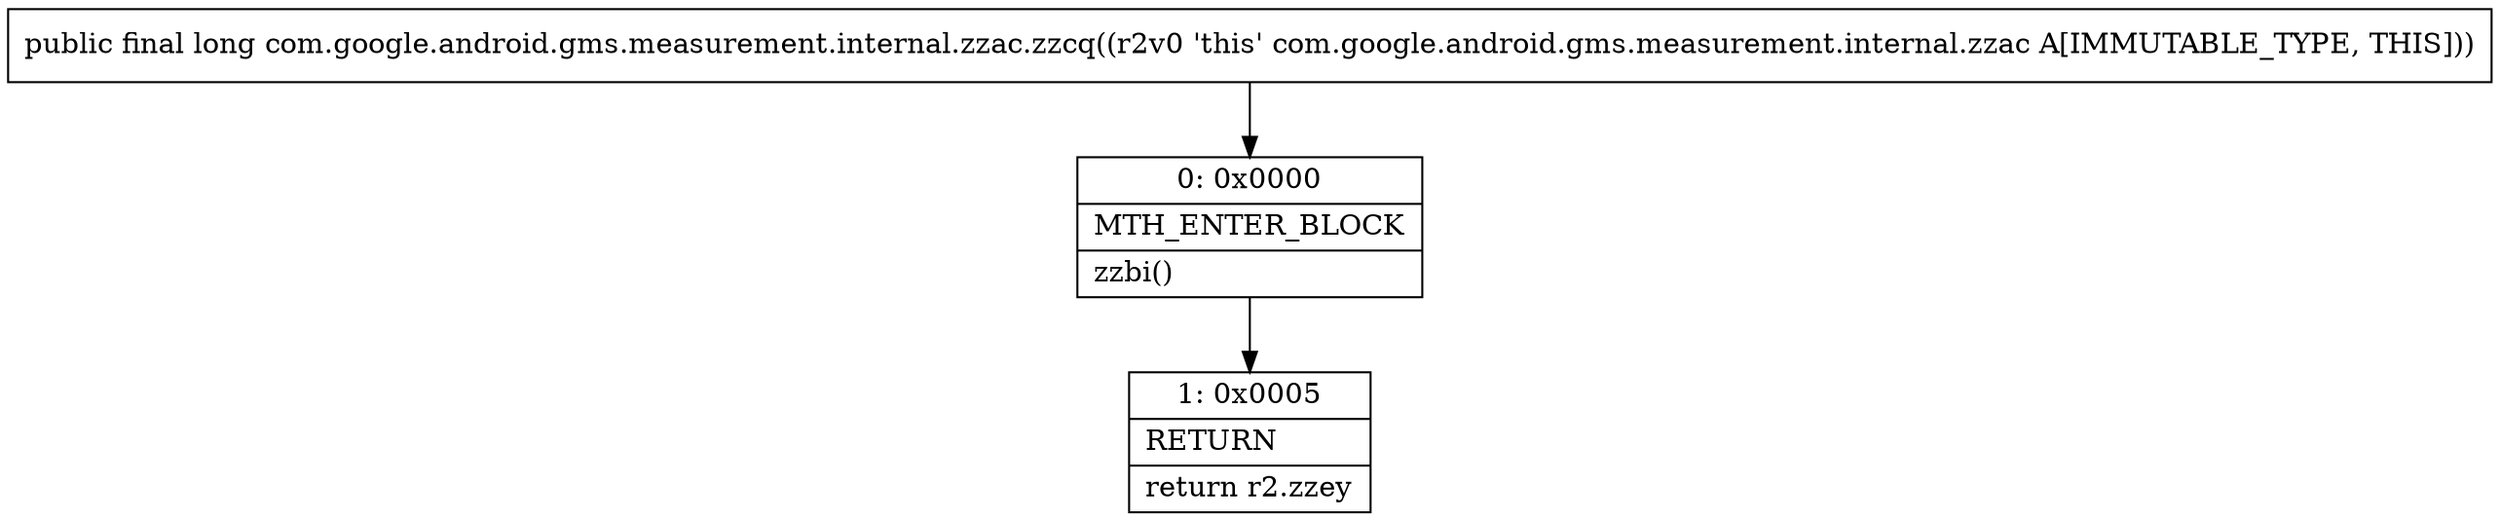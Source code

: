 digraph "CFG forcom.google.android.gms.measurement.internal.zzac.zzcq()J" {
Node_0 [shape=record,label="{0\:\ 0x0000|MTH_ENTER_BLOCK\l|zzbi()\l}"];
Node_1 [shape=record,label="{1\:\ 0x0005|RETURN\l|return r2.zzey\l}"];
MethodNode[shape=record,label="{public final long com.google.android.gms.measurement.internal.zzac.zzcq((r2v0 'this' com.google.android.gms.measurement.internal.zzac A[IMMUTABLE_TYPE, THIS])) }"];
MethodNode -> Node_0;
Node_0 -> Node_1;
}

